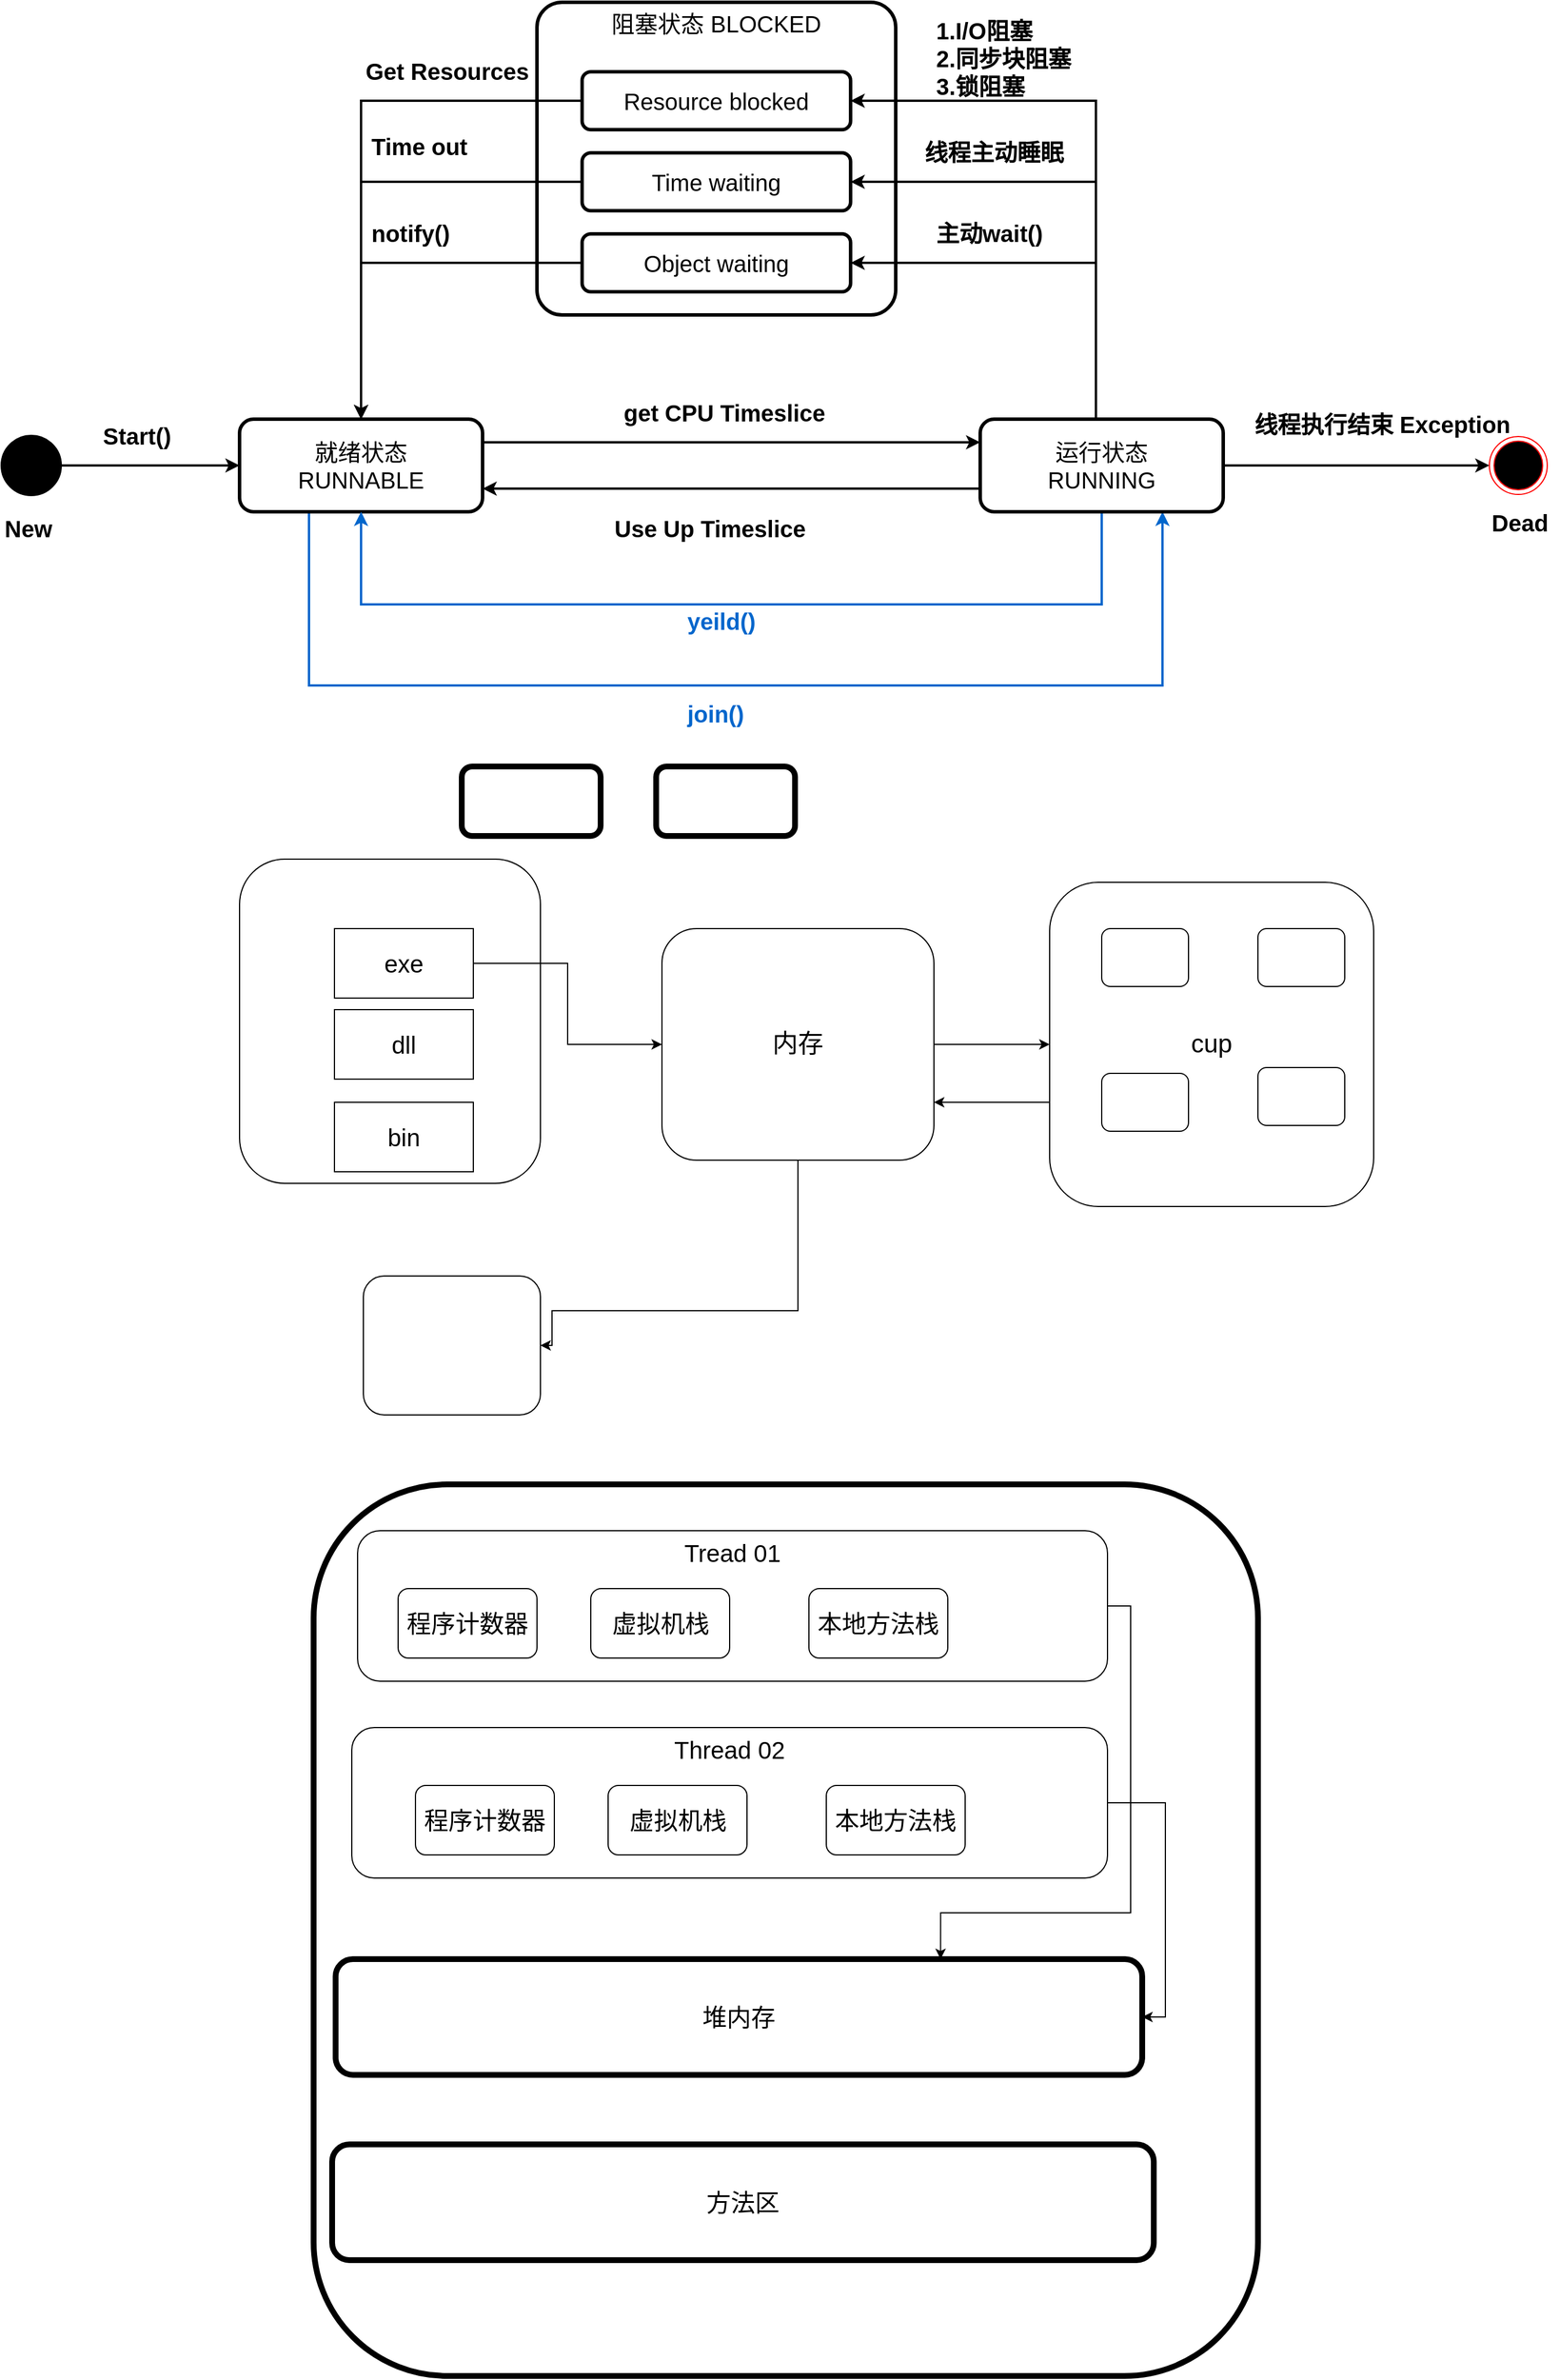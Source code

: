 <mxfile version="11.3.0" type="device" pages="1"><diagram id="3be06a89-9c6d-f332-4799-eebb98d5ef32" name="Page-1"><mxGraphModel dx="1303" dy="828" grid="1" gridSize="10" guides="1" tooltips="1" connect="1" arrows="1" fold="1" page="1" pageScale="1" pageWidth="1654" pageHeight="2336" background="#ffffff" math="0" shadow="0"><root><mxCell id="0"/><mxCell id="1" parent="0"/><mxCell id="I3AH4yZfBLdgMTuj7MAE-41" value="" style="rounded=1;whiteSpace=wrap;html=1;fontSize=22;" vertex="1" parent="1"><mxGeometry x="260" y="830" width="260" height="280" as="geometry"/></mxCell><mxCell id="4" value="阻塞状态 BLOCKED" style="rounded=1;whiteSpace=wrap;html=1;strokeWidth=3;fontSize=20;verticalAlign=top;arcSize=8;" parent="1" vertex="1"><mxGeometry x="517" y="90" width="310" height="270" as="geometry"/></mxCell><mxCell id="11" style="edgeStyle=orthogonalEdgeStyle;rounded=0;html=1;entryX=0;entryY=0.25;jettySize=auto;orthogonalLoop=1;strokeWidth=2;fontSize=20;" parent="1" source="2" target="3" edge="1"><mxGeometry relative="1" as="geometry"><Array as="points"><mxPoint x="570" y="470"/><mxPoint x="570" y="470"/></Array></mxGeometry></mxCell><mxCell id="31" style="edgeStyle=orthogonalEdgeStyle;rounded=0;html=1;entryX=0.75;entryY=1;jettySize=auto;orthogonalLoop=1;strokeColor=#0066CC;strokeWidth=2;fontSize=20;fontColor=#0066CC;" parent="1" source="2" target="3" edge="1"><mxGeometry relative="1" as="geometry"><Array as="points"><mxPoint x="320" y="680"/><mxPoint x="1058" y="680"/></Array></mxGeometry></mxCell><mxCell id="2" value="就绪状态&lt;br&gt;RUNNABLE&lt;br&gt;" style="rounded=1;whiteSpace=wrap;html=1;strokeWidth=3;fontSize=20;" parent="1" vertex="1"><mxGeometry x="260" y="450" width="210" height="80" as="geometry"/></mxCell><mxCell id="9" style="edgeStyle=orthogonalEdgeStyle;rounded=0;html=1;entryX=1;entryY=0.5;jettySize=auto;orthogonalLoop=1;fontSize=20;strokeWidth=2;" parent="1" source="3" target="6" edge="1"><mxGeometry relative="1" as="geometry"><Array as="points"><mxPoint x="1000" y="245"/></Array></mxGeometry></mxCell><mxCell id="10" style="edgeStyle=orthogonalEdgeStyle;rounded=0;html=1;entryX=1;entryY=0.5;jettySize=auto;orthogonalLoop=1;fontSize=20;strokeWidth=2;" parent="1" source="3" target="7" edge="1"><mxGeometry relative="1" as="geometry"><Array as="points"><mxPoint x="1000" y="315"/></Array></mxGeometry></mxCell><mxCell id="12" style="edgeStyle=orthogonalEdgeStyle;rounded=0;html=1;jettySize=auto;orthogonalLoop=1;strokeWidth=2;fontSize=20;entryX=1;entryY=0.75;" parent="1" source="3" target="2" edge="1"><mxGeometry relative="1" as="geometry"><Array as="points"><mxPoint x="820" y="510"/><mxPoint x="820" y="510"/></Array></mxGeometry></mxCell><mxCell id="14" style="edgeStyle=orthogonalEdgeStyle;rounded=0;html=1;jettySize=auto;orthogonalLoop=1;strokeWidth=2;fontSize=20;" parent="1" source="3" target="13" edge="1"><mxGeometry relative="1" as="geometry"/></mxCell><mxCell id="29" style="edgeStyle=orthogonalEdgeStyle;rounded=0;html=1;entryX=0.5;entryY=1;jettySize=auto;orthogonalLoop=1;strokeWidth=2;fontSize=20;strokeColor=#0066CC;" parent="1" source="3" target="2" edge="1"><mxGeometry relative="1" as="geometry"><Array as="points"><mxPoint x="1005" y="610"/><mxPoint x="365" y="610"/></Array></mxGeometry></mxCell><mxCell id="3" value="运行状态&lt;br&gt;RUNNING&lt;br&gt;" style="rounded=1;whiteSpace=wrap;html=1;strokeWidth=3;fontSize=20;" parent="1" vertex="1"><mxGeometry x="900" y="450" width="210" height="80" as="geometry"/></mxCell><mxCell id="15" style="edgeStyle=orthogonalEdgeStyle;rounded=0;html=1;exitX=0;exitY=0.5;jettySize=auto;orthogonalLoop=1;strokeWidth=2;fontSize=20;" parent="1" source="5" target="2" edge="1"><mxGeometry relative="1" as="geometry"/></mxCell><mxCell id="5" value="Resource blocked" style="rounded=1;whiteSpace=wrap;html=1;strokeWidth=3;fontSize=20;" parent="1" vertex="1"><mxGeometry x="556" y="150" width="232" height="50" as="geometry"/></mxCell><mxCell id="16" style="edgeStyle=orthogonalEdgeStyle;rounded=0;html=1;exitX=0;exitY=0.5;entryX=0.5;entryY=0;jettySize=auto;orthogonalLoop=1;strokeWidth=2;fontSize=20;" parent="1" source="6" target="2" edge="1"><mxGeometry relative="1" as="geometry"/></mxCell><mxCell id="6" value="Time waiting" style="rounded=1;whiteSpace=wrap;html=1;strokeWidth=3;fontSize=20;" parent="1" vertex="1"><mxGeometry x="556" y="220" width="232" height="50" as="geometry"/></mxCell><mxCell id="17" style="edgeStyle=orthogonalEdgeStyle;rounded=0;html=1;exitX=0;exitY=0.5;entryX=0.5;entryY=0;jettySize=auto;orthogonalLoop=1;strokeWidth=2;fontSize=20;" parent="1" source="7" target="2" edge="1"><mxGeometry relative="1" as="geometry"/></mxCell><mxCell id="7" value="Object waiting" style="rounded=1;whiteSpace=wrap;html=1;strokeWidth=3;fontSize=20;" parent="1" vertex="1"><mxGeometry x="556" y="290" width="232" height="50" as="geometry"/></mxCell><mxCell id="8" style="edgeStyle=orthogonalEdgeStyle;rounded=0;html=1;entryX=1;entryY=0.5;jettySize=auto;orthogonalLoop=1;fontSize=20;strokeWidth=2;" parent="1" source="3" target="5" edge="1"><mxGeometry relative="1" as="geometry"><Array as="points"><mxPoint x="1000" y="175"/></Array></mxGeometry></mxCell><mxCell id="13" value="" style="ellipse;html=1;shape=endState;fillColor=#000000;strokeColor=#ff0000;fontSize=20;aspect=fixed;" parent="1" vertex="1"><mxGeometry x="1340" y="465" width="50" height="50" as="geometry"/></mxCell><mxCell id="18" value="1.I/O阻塞&lt;br&gt;2.同步块阻塞&lt;br&gt;3.锁阻塞&lt;br&gt;" style="text;html=1;resizable=0;points=[];autosize=1;align=left;verticalAlign=top;spacingTop=-4;fontSize=20;fontStyle=1" parent="1" vertex="1"><mxGeometry x="860" y="100" width="130" height="70" as="geometry"/></mxCell><mxCell id="19" value="线程主动睡眠" style="text;html=1;resizable=0;points=[];autosize=1;align=left;verticalAlign=top;spacingTop=-4;fontSize=20;fontStyle=1" parent="1" vertex="1"><mxGeometry x="850" y="205" width="140" height="30" as="geometry"/></mxCell><mxCell id="20" value="主动wait()" style="text;html=1;resizable=0;points=[];autosize=1;align=left;verticalAlign=top;spacingTop=-4;fontSize=20;fontStyle=1" parent="1" vertex="1"><mxGeometry x="860" y="275" width="100" height="30" as="geometry"/></mxCell><mxCell id="23" style="edgeStyle=orthogonalEdgeStyle;rounded=0;html=1;jettySize=auto;orthogonalLoop=1;strokeWidth=2;fontSize=20;" parent="1" source="22" target="2" edge="1"><mxGeometry relative="1" as="geometry"/></mxCell><mxCell id="22" value="" style="ellipse;whiteSpace=wrap;html=1;aspect=fixed;strokeWidth=3;fontSize=20;fillColor=#000000;" parent="1" vertex="1"><mxGeometry x="55" y="465" width="50" height="50" as="geometry"/></mxCell><mxCell id="24" value="Get Resources" style="text;html=1;resizable=0;points=[];autosize=1;align=left;verticalAlign=top;spacingTop=-4;fontSize=20;fontStyle=1" parent="1" vertex="1"><mxGeometry x="367" y="135" width="150" height="30" as="geometry"/></mxCell><mxCell id="25" value="Time out" style="text;html=1;resizable=0;points=[];autosize=1;align=left;verticalAlign=top;spacingTop=-4;fontSize=20;fontStyle=1" parent="1" vertex="1"><mxGeometry x="372" y="200" width="90" height="30" as="geometry"/></mxCell><mxCell id="26" value="notify()" style="text;html=1;resizable=0;points=[];autosize=1;align=left;verticalAlign=top;spacingTop=-4;fontSize=20;fontStyle=1" parent="1" vertex="1"><mxGeometry x="372" y="275" width="80" height="30" as="geometry"/></mxCell><mxCell id="27" value="get CPU Timeslice&lt;br&gt;" style="text;html=1;resizable=0;points=[];autosize=1;align=left;verticalAlign=top;spacingTop=-4;fontSize=20;fontStyle=1" parent="1" vertex="1"><mxGeometry x="590" y="430" width="180" height="30" as="geometry"/></mxCell><mxCell id="28" value="Use Up Timeslice" style="text;html=1;resizable=0;points=[];autosize=1;align=left;verticalAlign=top;spacingTop=-4;fontSize=20;fontStyle=1" parent="1" vertex="1"><mxGeometry x="582" y="530" width="170" height="30" as="geometry"/></mxCell><mxCell id="30" value="yeild()" style="text;html=1;resizable=0;points=[];autosize=1;align=left;verticalAlign=top;spacingTop=-4;fontSize=20;fontStyle=1;fontColor=#0066CC;" parent="1" vertex="1"><mxGeometry x="645" y="610" width="70" height="30" as="geometry"/></mxCell><mxCell id="32" value="join()" style="text;html=1;resizable=0;points=[];autosize=1;align=left;verticalAlign=top;spacingTop=-4;fontSize=20;fontStyle=1;fontColor=#0066CC;" parent="1" vertex="1"><mxGeometry x="645" y="690" width="60" height="30" as="geometry"/></mxCell><mxCell id="I3AH4yZfBLdgMTuj7MAE-33" value="New" style="text;html=1;resizable=0;points=[];autosize=1;align=left;verticalAlign=top;spacingTop=-4;fontSize=20;fontStyle=1" vertex="1" parent="1"><mxGeometry x="55" y="530" width="60" height="30" as="geometry"/></mxCell><mxCell id="I3AH4yZfBLdgMTuj7MAE-34" value="Dead" style="text;html=1;resizable=0;points=[];autosize=1;align=left;verticalAlign=top;spacingTop=-4;fontSize=20;fontStyle=1" vertex="1" parent="1"><mxGeometry x="1340" y="525" width="60" height="30" as="geometry"/></mxCell><mxCell id="I3AH4yZfBLdgMTuj7MAE-35" value="Start()" style="text;html=1;resizable=0;points=[];autosize=1;align=left;verticalAlign=top;spacingTop=-4;fontSize=20;fontStyle=1" vertex="1" parent="1"><mxGeometry x="140" y="450" width="70" height="30" as="geometry"/></mxCell><mxCell id="I3AH4yZfBLdgMTuj7MAE-39" style="edgeStyle=orthogonalEdgeStyle;rounded=0;orthogonalLoop=1;jettySize=auto;html=1;fontSize=22;" edge="1" parent="1" source="I3AH4yZfBLdgMTuj7MAE-37" target="I3AH4yZfBLdgMTuj7MAE-38"><mxGeometry relative="1" as="geometry"/></mxCell><mxCell id="I3AH4yZfBLdgMTuj7MAE-37" value="exe" style="rounded=0;whiteSpace=wrap;html=1;fontSize=21;" vertex="1" parent="1"><mxGeometry x="342" y="890" width="120" height="60" as="geometry"/></mxCell><mxCell id="I3AH4yZfBLdgMTuj7MAE-44" style="edgeStyle=orthogonalEdgeStyle;rounded=0;orthogonalLoop=1;jettySize=auto;html=1;entryX=0;entryY=0.5;entryDx=0;entryDy=0;fontSize=21;" edge="1" parent="1" source="I3AH4yZfBLdgMTuj7MAE-38" target="I3AH4yZfBLdgMTuj7MAE-40"><mxGeometry relative="1" as="geometry"/></mxCell><mxCell id="I3AH4yZfBLdgMTuj7MAE-46" style="edgeStyle=orthogonalEdgeStyle;rounded=0;orthogonalLoop=1;jettySize=auto;html=1;fontSize=21;" edge="1" parent="1" source="I3AH4yZfBLdgMTuj7MAE-38" target="I3AH4yZfBLdgMTuj7MAE-47"><mxGeometry relative="1" as="geometry"><mxPoint x="530" y="1050" as="targetPoint"/><Array as="points"><mxPoint x="743" y="1220"/><mxPoint x="530" y="1220"/><mxPoint x="530" y="1250"/></Array></mxGeometry></mxCell><mxCell id="I3AH4yZfBLdgMTuj7MAE-38" value="内存" style="rounded=1;whiteSpace=wrap;html=1;fontSize=22;" vertex="1" parent="1"><mxGeometry x="625" y="890" width="235" height="200" as="geometry"/></mxCell><mxCell id="I3AH4yZfBLdgMTuj7MAE-45" style="edgeStyle=orthogonalEdgeStyle;rounded=0;orthogonalLoop=1;jettySize=auto;html=1;entryX=1;entryY=0.75;entryDx=0;entryDy=0;fontSize=21;" edge="1" parent="1" source="I3AH4yZfBLdgMTuj7MAE-40" target="I3AH4yZfBLdgMTuj7MAE-38"><mxGeometry relative="1" as="geometry"><Array as="points"><mxPoint x="930" y="1040"/><mxPoint x="930" y="1040"/></Array></mxGeometry></mxCell><mxCell id="I3AH4yZfBLdgMTuj7MAE-40" value="cup" style="rounded=1;whiteSpace=wrap;html=1;fontSize=22;" vertex="1" parent="1"><mxGeometry x="960" y="850" width="280" height="280" as="geometry"/></mxCell><mxCell id="I3AH4yZfBLdgMTuj7MAE-42" value="dll" style="rounded=0;whiteSpace=wrap;html=1;fontSize=21;" vertex="1" parent="1"><mxGeometry x="342" y="960" width="120" height="60" as="geometry"/></mxCell><mxCell id="I3AH4yZfBLdgMTuj7MAE-43" value="bin" style="rounded=0;whiteSpace=wrap;html=1;fontSize=21;" vertex="1" parent="1"><mxGeometry x="342" y="1040" width="120" height="60" as="geometry"/></mxCell><mxCell id="I3AH4yZfBLdgMTuj7MAE-47" value="" style="rounded=1;whiteSpace=wrap;html=1;fontSize=21;" vertex="1" parent="1"><mxGeometry x="367" y="1190" width="153" height="120" as="geometry"/></mxCell><mxCell id="I3AH4yZfBLdgMTuj7MAE-48" value="" style="rounded=1;whiteSpace=wrap;html=1;fontSize=21;" vertex="1" parent="1"><mxGeometry x="1005" y="890" width="75" height="50" as="geometry"/></mxCell><mxCell id="I3AH4yZfBLdgMTuj7MAE-49" value="" style="rounded=1;whiteSpace=wrap;html=1;fontSize=21;" vertex="1" parent="1"><mxGeometry x="1005" y="1015" width="75" height="50" as="geometry"/></mxCell><mxCell id="I3AH4yZfBLdgMTuj7MAE-50" value="" style="rounded=1;whiteSpace=wrap;html=1;fontSize=21;" vertex="1" parent="1"><mxGeometry x="1140" y="890" width="75" height="50" as="geometry"/></mxCell><mxCell id="I3AH4yZfBLdgMTuj7MAE-51" value="" style="rounded=1;whiteSpace=wrap;html=1;fontSize=21;" vertex="1" parent="1"><mxGeometry x="1140" y="1010" width="75" height="50" as="geometry"/></mxCell><mxCell id="I3AH4yZfBLdgMTuj7MAE-52" value="" style="rounded=1;whiteSpace=wrap;html=1;fontSize=21;strokeWidth=5;" vertex="1" parent="1"><mxGeometry x="324" y="1370" width="816" height="770" as="geometry"/></mxCell><mxCell id="I3AH4yZfBLdgMTuj7MAE-64" style="edgeStyle=orthogonalEdgeStyle;rounded=0;orthogonalLoop=1;jettySize=auto;html=1;exitX=1;exitY=0.5;exitDx=0;exitDy=0;entryX=0.75;entryY=0;entryDx=0;entryDy=0;fontSize=21;" edge="1" parent="1" source="I3AH4yZfBLdgMTuj7MAE-53" target="I3AH4yZfBLdgMTuj7MAE-61"><mxGeometry relative="1" as="geometry"><Array as="points"><mxPoint x="1030" y="1475"/><mxPoint x="1030" y="1740"/><mxPoint x="865" y="1740"/></Array></mxGeometry></mxCell><mxCell id="I3AH4yZfBLdgMTuj7MAE-53" value="Tread 01" style="rounded=1;whiteSpace=wrap;html=1;fontSize=21;verticalAlign=top;" vertex="1" parent="1"><mxGeometry x="362" y="1410" width="648" height="130" as="geometry"/></mxCell><mxCell id="I3AH4yZfBLdgMTuj7MAE-63" style="edgeStyle=orthogonalEdgeStyle;rounded=0;orthogonalLoop=1;jettySize=auto;html=1;exitX=1;exitY=0.5;exitDx=0;exitDy=0;entryX=1;entryY=0.5;entryDx=0;entryDy=0;fontSize=21;" edge="1" parent="1" source="I3AH4yZfBLdgMTuj7MAE-54" target="I3AH4yZfBLdgMTuj7MAE-61"><mxGeometry relative="1" as="geometry"/></mxCell><mxCell id="I3AH4yZfBLdgMTuj7MAE-54" value="Thread 02" style="rounded=1;whiteSpace=wrap;html=1;fontSize=21;verticalAlign=top;" vertex="1" parent="1"><mxGeometry x="357" y="1580" width="653" height="130" as="geometry"/></mxCell><mxCell id="I3AH4yZfBLdgMTuj7MAE-55" value="程序计数器" style="rounded=1;whiteSpace=wrap;html=1;fontSize=21;" vertex="1" parent="1"><mxGeometry x="397" y="1460" width="120" height="60" as="geometry"/></mxCell><mxCell id="I3AH4yZfBLdgMTuj7MAE-56" value="虚拟机栈" style="rounded=1;whiteSpace=wrap;html=1;fontSize=21;" vertex="1" parent="1"><mxGeometry x="563.5" y="1460" width="120" height="60" as="geometry"/></mxCell><mxCell id="I3AH4yZfBLdgMTuj7MAE-57" value="本地方法栈" style="rounded=1;whiteSpace=wrap;html=1;fontSize=21;" vertex="1" parent="1"><mxGeometry x="752" y="1460" width="120" height="60" as="geometry"/></mxCell><mxCell id="I3AH4yZfBLdgMTuj7MAE-58" value="程序计数器" style="rounded=1;whiteSpace=wrap;html=1;fontSize=21;" vertex="1" parent="1"><mxGeometry x="412" y="1630" width="120" height="60" as="geometry"/></mxCell><mxCell id="I3AH4yZfBLdgMTuj7MAE-59" value="虚拟机栈" style="rounded=1;whiteSpace=wrap;html=1;fontSize=21;" vertex="1" parent="1"><mxGeometry x="578.5" y="1630" width="120" height="60" as="geometry"/></mxCell><mxCell id="I3AH4yZfBLdgMTuj7MAE-60" value="本地方法栈" style="rounded=1;whiteSpace=wrap;html=1;fontSize=21;" vertex="1" parent="1"><mxGeometry x="767" y="1630" width="120" height="60" as="geometry"/></mxCell><mxCell id="I3AH4yZfBLdgMTuj7MAE-61" value="堆内存" style="rounded=1;whiteSpace=wrap;html=1;strokeWidth=5;fontSize=21;" vertex="1" parent="1"><mxGeometry x="343" y="1780" width="697" height="100" as="geometry"/></mxCell><mxCell id="I3AH4yZfBLdgMTuj7MAE-62" value="方法区" style="rounded=1;whiteSpace=wrap;html=1;strokeWidth=5;fontSize=21;" vertex="1" parent="1"><mxGeometry x="340" y="1940" width="710" height="100" as="geometry"/></mxCell><mxCell id="I3AH4yZfBLdgMTuj7MAE-68" value="线程执行结束 Exception" style="text;html=1;resizable=0;points=[];autosize=1;align=left;verticalAlign=top;spacingTop=-4;fontSize=20;fontStyle=1" vertex="1" parent="1"><mxGeometry x="1135" y="440" width="230" height="30" as="geometry"/></mxCell><mxCell id="I3AH4yZfBLdgMTuj7MAE-71" value="" style="rounded=1;whiteSpace=wrap;html=1;strokeWidth=5;fontSize=21;" vertex="1" parent="1"><mxGeometry x="620" y="750" width="120" height="60" as="geometry"/></mxCell><mxCell id="I3AH4yZfBLdgMTuj7MAE-72" value="" style="rounded=1;whiteSpace=wrap;html=1;strokeWidth=5;fontSize=21;" vertex="1" parent="1"><mxGeometry x="452" y="750" width="120" height="60" as="geometry"/></mxCell></root></mxGraphModel></diagram></mxfile>
